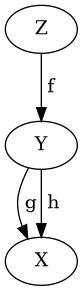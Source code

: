 @startuml
digraph Diagram {
  "Z";
  "Y";
  "Y"->"X" [label=" g"];
  "Y"->"X" [label=" h"];
  "Z"->"Y" [label=" f"];
}
@enduml
